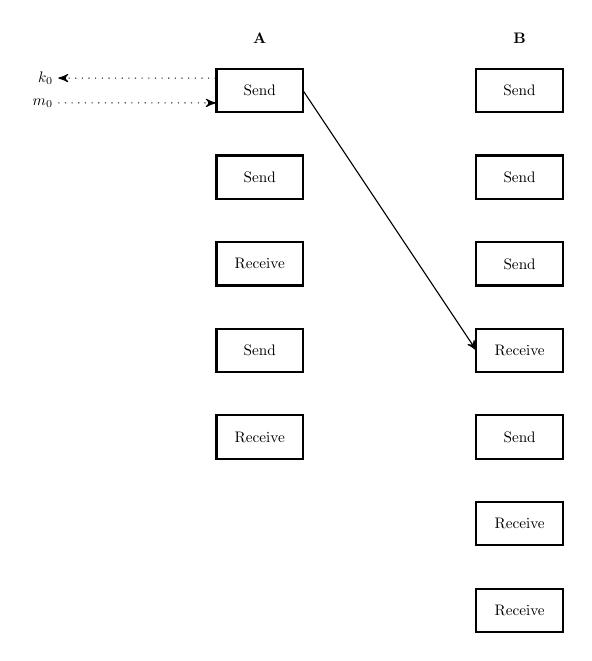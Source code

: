 \begin{tikzpicture}[
  box/.style={rectangle,draw,inner sep=5pt,minimum height=1cm,minimum width=2cm,thick},
  node distance=2cm,
  ->,>=stealth',
  scale=0.55, every node/.style={scale=0.55}
]

  % Box t0
  \node [box] (t0) {Send};
  \node [coordinate,right of=t0,node distance=1cm] (tl0) {};
  \node [coordinate,above left=-0.125cm and 0cm of t0,node distance=1cm] (ta0) {};
  \node [left=2cm of ta0] (taa0) {$k_0$};
  \path (ta0) edge[dotted] node [] {} (taa0);
  \node [coordinate,below left=-0.125cm and 0cm of t0,node distance=1cm] (tb0) {};
  \node [left=2cm of tb0] (tbb0) {$m_0$};
  \path (tbb0) edge[dotted] node [] {} (tb0);


  \node [box,below of=t0] (t1) {Send};
  \node [box,below of=t1] (t2) {Receive};
  \node [box,below of=t2] (t3) {Send};
  \node [box,below of=t3] (t4) {Receive};

  \node [box,right of=t0,node distance=6cm] (t5) {Send};
  \node [box,below of=t5] (t6) {Send};
  \node [box,below of=t6] (t7) {Send};
  \node [box,below of=t7] (t8) {Receive};
  \node [box,below of=t8] (t9) {Send};
  \node [box,below of=t9] (t10) {Receive};
  \node [box,below of=t10] (t11) {Receive};

  \node [coordinate,left of=t8,node distance=1cm] (tl8) {};
  \path (tl0) edge[] node [] {} (tl8);

  \node [above=0.25cm of t0] (alice) {\bfseries{A}};
  \node [above=0.25cm of t5] (bob) {\bfseries{B}};
\end{tikzpicture}